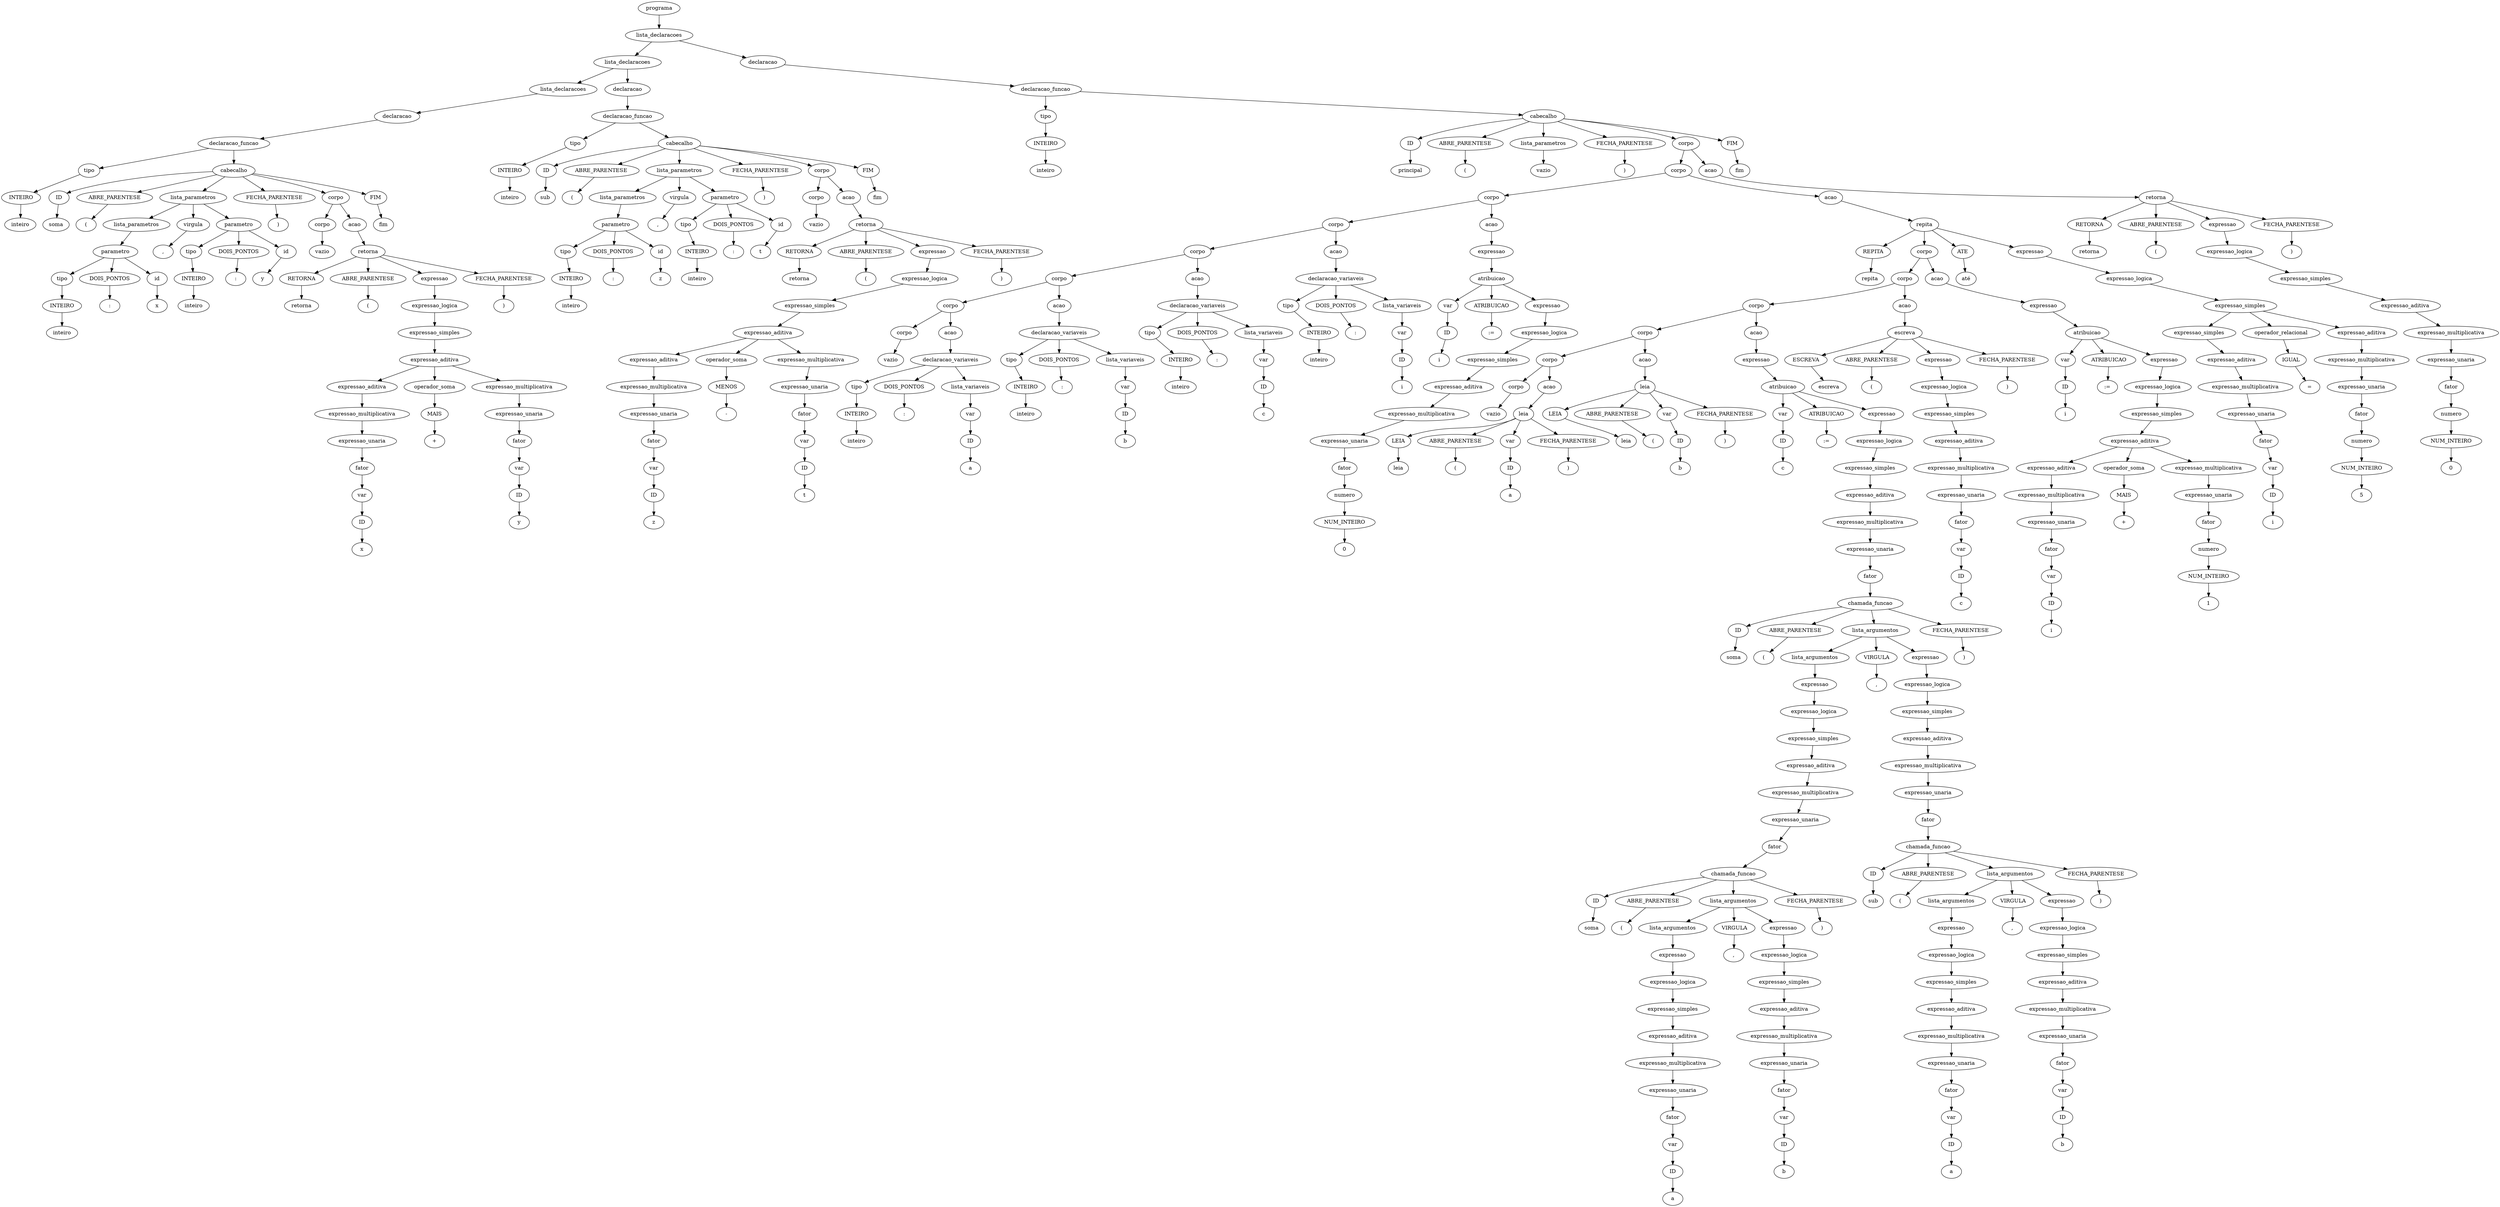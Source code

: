 digraph tree {
    "0x0" [label="programa"];
    "0x1" [label="lista_declaracoes"];
    "0x2" [label="lista_declaracoes"];
    "0x3" [label="lista_declaracoes"];
    "0x4" [label="declaracao"];
    "0x5" [label="declaracao_funcao"];
    "0x6" [label="tipo"];
    "0x7" [label="INTEIRO"];
    "0x8" [label="inteiro"];
    "0x9" [label="cabecalho"];
    "0xa" [label="ID"];
    "0xb" [label="soma"];
    "0xc" [label="ABRE_PARENTESE"];
    "0xd" [label="("];
    "0xe" [label="lista_parametros"];
    "0xf" [label="lista_parametros"];
    "0x10" [label="parametro"];
    "0x11" [label="tipo"];
    "0x12" [label="INTEIRO"];
    "0x13" [label="inteiro"];
    "0x14" [label="DOIS_PONTOS"];
    "0x15" [label=":"];
    "0x16" [label="id"];
    "0x17" [label="x"];
    "0x18" [label="virgula"];
    "0x19" [label=","];
    "0x1a" [label="parametro"];
    "0x1b" [label="tipo"];
    "0x1c" [label="INTEIRO"];
    "0x1d" [label="inteiro"];
    "0x1e" [label="DOIS_PONTOS"];
    "0x1f" [label=":"];
    "0x20" [label="id"];
    "0x21" [label="y"];
    "0x22" [label="FECHA_PARENTESE"];
    "0x23" [label=")"];
    "0x24" [label="corpo"];
    "0x25" [label="corpo"];
    "0x26" [label="vazio"];
    "0x27" [label="acao"];
    "0x28" [label="retorna"];
    "0x29" [label="RETORNA"];
    "0x2a" [label="retorna"];
    "0x2b" [label="ABRE_PARENTESE"];
    "0x2c" [label="("];
    "0x2d" [label="expressao"];
    "0x2e" [label="expressao_logica"];
    "0x2f" [label="expressao_simples"];
    "0x30" [label="expressao_aditiva"];
    "0x31" [label="expressao_aditiva"];
    "0x32" [label="expressao_multiplicativa"];
    "0x33" [label="expressao_unaria"];
    "0x34" [label="fator"];
    "0x35" [label="var"];
    "0x36" [label="ID"];
    "0x37" [label="x"];
    "0x38" [label="operador_soma"];
    "0x39" [label="MAIS"];
    "0x3a" [label="+"];
    "0x3b" [label="expressao_multiplicativa"];
    "0x3c" [label="expressao_unaria"];
    "0x3d" [label="fator"];
    "0x3e" [label="var"];
    "0x3f" [label="ID"];
    "0x40" [label="y"];
    "0x41" [label="FECHA_PARENTESE"];
    "0x42" [label=")"];
    "0x43" [label="FIM"];
    "0x44" [label="fim"];
    "0x45" [label="declaracao"];
    "0x46" [label="declaracao_funcao"];
    "0x47" [label="tipo"];
    "0x48" [label="INTEIRO"];
    "0x49" [label="inteiro"];
    "0x4a" [label="cabecalho"];
    "0x4b" [label="ID"];
    "0x4c" [label="sub"];
    "0x4d" [label="ABRE_PARENTESE"];
    "0x4e" [label="("];
    "0x4f" [label="lista_parametros"];
    "0x50" [label="lista_parametros"];
    "0x51" [label="parametro"];
    "0x52" [label="tipo"];
    "0x53" [label="INTEIRO"];
    "0x54" [label="inteiro"];
    "0x55" [label="DOIS_PONTOS"];
    "0x56" [label=":"];
    "0x57" [label="id"];
    "0x58" [label="z"];
    "0x59" [label="virgula"];
    "0x5a" [label=","];
    "0x5b" [label="parametro"];
    "0x5c" [label="tipo"];
    "0x5d" [label="INTEIRO"];
    "0x5e" [label="inteiro"];
    "0x5f" [label="DOIS_PONTOS"];
    "0x60" [label=":"];
    "0x61" [label="id"];
    "0x62" [label="t"];
    "0x63" [label="FECHA_PARENTESE"];
    "0x64" [label=")"];
    "0x65" [label="corpo"];
    "0x66" [label="corpo"];
    "0x67" [label="vazio"];
    "0x68" [label="acao"];
    "0x69" [label="retorna"];
    "0x6a" [label="RETORNA"];
    "0x6b" [label="retorna"];
    "0x6c" [label="ABRE_PARENTESE"];
    "0x6d" [label="("];
    "0x6e" [label="expressao"];
    "0x6f" [label="expressao_logica"];
    "0x70" [label="expressao_simples"];
    "0x71" [label="expressao_aditiva"];
    "0x72" [label="expressao_aditiva"];
    "0x73" [label="expressao_multiplicativa"];
    "0x74" [label="expressao_unaria"];
    "0x75" [label="fator"];
    "0x76" [label="var"];
    "0x77" [label="ID"];
    "0x78" [label="z"];
    "0x79" [label="operador_soma"];
    "0x7a" [label="MENOS"];
    "0x7b" [label="-"];
    "0x7c" [label="expressao_multiplicativa"];
    "0x7d" [label="expressao_unaria"];
    "0x7e" [label="fator"];
    "0x7f" [label="var"];
    "0x80" [label="ID"];
    "0x81" [label="t"];
    "0x82" [label="FECHA_PARENTESE"];
    "0x83" [label=")"];
    "0x84" [label="FIM"];
    "0x85" [label="fim"];
    "0x86" [label="declaracao"];
    "0x87" [label="declaracao_funcao"];
    "0x88" [label="tipo"];
    "0x89" [label="INTEIRO"];
    "0x8a" [label="inteiro"];
    "0x8b" [label="cabecalho"];
    "0x8c" [label="ID"];
    "0x8d" [label="principal"];
    "0x8e" [label="ABRE_PARENTESE"];
    "0x8f" [label="("];
    "0x90" [label="lista_parametros"];
    "0x91" [label="vazio"];
    "0x92" [label="FECHA_PARENTESE"];
    "0x93" [label=")"];
    "0x94" [label="corpo"];
    "0x95" [label="corpo"];
    "0x96" [label="corpo"];
    "0x97" [label="corpo"];
    "0x98" [label="corpo"];
    "0x99" [label="corpo"];
    "0x9a" [label="corpo"];
    "0x9b" [label="corpo"];
    "0x9c" [label="vazio"];
    "0x9d" [label="acao"];
    "0x9e" [label="declaracao_variaveis"];
    "0x9f" [label="tipo"];
    "0xa0" [label="INTEIRO"];
    "0xa1" [label="inteiro"];
    "0xa2" [label="DOIS_PONTOS"];
    "0xa3" [label=":"];
    "0xa4" [label="lista_variaveis"];
    "0xa5" [label="var"];
    "0xa6" [label="ID"];
    "0xa7" [label="a"];
    "0xa8" [label="acao"];
    "0xa9" [label="declaracao_variaveis"];
    "0xaa" [label="tipo"];
    "0xab" [label="INTEIRO"];
    "0xac" [label="inteiro"];
    "0xad" [label="DOIS_PONTOS"];
    "0xae" [label=":"];
    "0xaf" [label="lista_variaveis"];
    "0xb0" [label="var"];
    "0xb1" [label="ID"];
    "0xb2" [label="b"];
    "0xb3" [label="acao"];
    "0xb4" [label="declaracao_variaveis"];
    "0xb5" [label="tipo"];
    "0xb6" [label="INTEIRO"];
    "0xb7" [label="inteiro"];
    "0xb8" [label="DOIS_PONTOS"];
    "0xb9" [label=":"];
    "0xba" [label="lista_variaveis"];
    "0xbb" [label="var"];
    "0xbc" [label="ID"];
    "0xbd" [label="c"];
    "0xbe" [label="acao"];
    "0xbf" [label="declaracao_variaveis"];
    "0xc0" [label="tipo"];
    "0xc1" [label="INTEIRO"];
    "0xc2" [label="inteiro"];
    "0xc3" [label="DOIS_PONTOS"];
    "0xc4" [label=":"];
    "0xc5" [label="lista_variaveis"];
    "0xc6" [label="var"];
    "0xc7" [label="ID"];
    "0xc8" [label="i"];
    "0xc9" [label="acao"];
    "0xca" [label="expressao"];
    "0xcb" [label="atribuicao"];
    "0xcc" [label="var"];
    "0xcd" [label="ID"];
    "0xce" [label="i"];
    "0xcf" [label="ATRIBUICAO"];
    "0xd0" [label=":="];
    "0xd1" [label="expressao"];
    "0xd2" [label="expressao_logica"];
    "0xd3" [label="expressao_simples"];
    "0xd4" [label="expressao_aditiva"];
    "0xd5" [label="expressao_multiplicativa"];
    "0xd6" [label="expressao_unaria"];
    "0xd7" [label="fator"];
    "0xd8" [label="numero"];
    "0xd9" [label="NUM_INTEIRO"];
    "0xda" [label="0"];
    "0xdb" [label="acao"];
    "0xdc" [label="repita"];
    "0xdd" [label="REPITA"];
    "0xde" [label="repita"];
    "0xdf" [label="corpo"];
    "0xe0" [label="corpo"];
    "0xe1" [label="corpo"];
    "0xe2" [label="corpo"];
    "0xe3" [label="corpo"];
    "0xe4" [label="corpo"];
    "0xe5" [label="vazio"];
    "0xe6" [label="acao"];
    "0xe7" [label="leia"];
    "0xe8" [label="LEIA"];
    "0xe9" [label="leia"];
    "0xea" [label="ABRE_PARENTESE"];
    "0xeb" [label="("];
    "0xec" [label="var"];
    "0xed" [label="ID"];
    "0xee" [label="a"];
    "0xef" [label="FECHA_PARENTESE"];
    "0xf0" [label=")"];
    "0xf1" [label="acao"];
    "0xf2" [label="leia"];
    "0xf3" [label="LEIA"];
    "0xf4" [label="leia"];
    "0xf5" [label="ABRE_PARENTESE"];
    "0xf6" [label="("];
    "0xf7" [label="var"];
    "0xf8" [label="ID"];
    "0xf9" [label="b"];
    "0xfa" [label="FECHA_PARENTESE"];
    "0xfb" [label=")"];
    "0xfc" [label="acao"];
    "0xfd" [label="expressao"];
    "0xfe" [label="atribuicao"];
    "0xff" [label="var"];
    "0x100" [label="ID"];
    "0x101" [label="c"];
    "0x102" [label="ATRIBUICAO"];
    "0x103" [label=":="];
    "0x104" [label="expressao"];
    "0x105" [label="expressao_logica"];
    "0x106" [label="expressao_simples"];
    "0x107" [label="expressao_aditiva"];
    "0x108" [label="expressao_multiplicativa"];
    "0x109" [label="expressao_unaria"];
    "0x10a" [label="fator"];
    "0x10b" [label="chamada_funcao"];
    "0x10c" [label="ID"];
    "0x10d" [label="soma"];
    "0x10e" [label="ABRE_PARENTESE"];
    "0x10f" [label="("];
    "0x110" [label="lista_argumentos"];
    "0x111" [label="lista_argumentos"];
    "0x112" [label="expressao"];
    "0x113" [label="expressao_logica"];
    "0x114" [label="expressao_simples"];
    "0x115" [label="expressao_aditiva"];
    "0x116" [label="expressao_multiplicativa"];
    "0x117" [label="expressao_unaria"];
    "0x118" [label="fator"];
    "0x119" [label="chamada_funcao"];
    "0x11a" [label="ID"];
    "0x11b" [label="soma"];
    "0x11c" [label="ABRE_PARENTESE"];
    "0x11d" [label="("];
    "0x11e" [label="lista_argumentos"];
    "0x11f" [label="lista_argumentos"];
    "0x120" [label="expressao"];
    "0x121" [label="expressao_logica"];
    "0x122" [label="expressao_simples"];
    "0x123" [label="expressao_aditiva"];
    "0x124" [label="expressao_multiplicativa"];
    "0x125" [label="expressao_unaria"];
    "0x126" [label="fator"];
    "0x127" [label="var"];
    "0x128" [label="ID"];
    "0x129" [label="a"];
    "0x12a" [label="VIRGULA"];
    "0x12b" [label=","];
    "0x12c" [label="expressao"];
    "0x12d" [label="expressao_logica"];
    "0x12e" [label="expressao_simples"];
    "0x12f" [label="expressao_aditiva"];
    "0x130" [label="expressao_multiplicativa"];
    "0x131" [label="expressao_unaria"];
    "0x132" [label="fator"];
    "0x133" [label="var"];
    "0x134" [label="ID"];
    "0x135" [label="b"];
    "0x136" [label="FECHA_PARENTESE"];
    "0x137" [label=")"];
    "0x138" [label="VIRGULA"];
    "0x139" [label=","];
    "0x13a" [label="expressao"];
    "0x13b" [label="expressao_logica"];
    "0x13c" [label="expressao_simples"];
    "0x13d" [label="expressao_aditiva"];
    "0x13e" [label="expressao_multiplicativa"];
    "0x13f" [label="expressao_unaria"];
    "0x140" [label="fator"];
    "0x141" [label="chamada_funcao"];
    "0x142" [label="ID"];
    "0x143" [label="sub"];
    "0x144" [label="ABRE_PARENTESE"];
    "0x145" [label="("];
    "0x146" [label="lista_argumentos"];
    "0x147" [label="lista_argumentos"];
    "0x148" [label="expressao"];
    "0x149" [label="expressao_logica"];
    "0x14a" [label="expressao_simples"];
    "0x14b" [label="expressao_aditiva"];
    "0x14c" [label="expressao_multiplicativa"];
    "0x14d" [label="expressao_unaria"];
    "0x14e" [label="fator"];
    "0x14f" [label="var"];
    "0x150" [label="ID"];
    "0x151" [label="a"];
    "0x152" [label="VIRGULA"];
    "0x153" [label=","];
    "0x154" [label="expressao"];
    "0x155" [label="expressao_logica"];
    "0x156" [label="expressao_simples"];
    "0x157" [label="expressao_aditiva"];
    "0x158" [label="expressao_multiplicativa"];
    "0x159" [label="expressao_unaria"];
    "0x15a" [label="fator"];
    "0x15b" [label="var"];
    "0x15c" [label="ID"];
    "0x15d" [label="b"];
    "0x15e" [label="FECHA_PARENTESE"];
    "0x15f" [label=")"];
    "0x160" [label="FECHA_PARENTESE"];
    "0x161" [label=")"];
    "0x162" [label="acao"];
    "0x163" [label="escreva"];
    "0x164" [label="ESCREVA"];
    "0x165" [label="escreva"];
    "0x166" [label="ABRE_PARENTESE"];
    "0x167" [label="("];
    "0x168" [label="expressao"];
    "0x169" [label="expressao_logica"];
    "0x16a" [label="expressao_simples"];
    "0x16b" [label="expressao_aditiva"];
    "0x16c" [label="expressao_multiplicativa"];
    "0x16d" [label="expressao_unaria"];
    "0x16e" [label="fator"];
    "0x16f" [label="var"];
    "0x170" [label="ID"];
    "0x171" [label="c"];
    "0x172" [label="FECHA_PARENTESE"];
    "0x173" [label=")"];
    "0x174" [label="acao"];
    "0x175" [label="expressao"];
    "0x176" [label="atribuicao"];
    "0x177" [label="var"];
    "0x178" [label="ID"];
    "0x179" [label="i"];
    "0x17a" [label="ATRIBUICAO"];
    "0x17b" [label=":="];
    "0x17c" [label="expressao"];
    "0x17d" [label="expressao_logica"];
    "0x17e" [label="expressao_simples"];
    "0x17f" [label="expressao_aditiva"];
    "0x180" [label="expressao_aditiva"];
    "0x181" [label="expressao_multiplicativa"];
    "0x182" [label="expressao_unaria"];
    "0x183" [label="fator"];
    "0x184" [label="var"];
    "0x185" [label="ID"];
    "0x186" [label="i"];
    "0x187" [label="operador_soma"];
    "0x188" [label="MAIS"];
    "0x189" [label="+"];
    "0x18a" [label="expressao_multiplicativa"];
    "0x18b" [label="expressao_unaria"];
    "0x18c" [label="fator"];
    "0x18d" [label="numero"];
    "0x18e" [label="NUM_INTEIRO"];
    "0x18f" [label="1"];
    "0x190" [label="ATE"];
    "0x191" [label="até"];
    "0x192" [label="expressao"];
    "0x193" [label="expressao_logica"];
    "0x194" [label="expressao_simples"];
    "0x195" [label="expressao_simples"];
    "0x196" [label="expressao_aditiva"];
    "0x197" [label="expressao_multiplicativa"];
    "0x198" [label="expressao_unaria"];
    "0x199" [label="fator"];
    "0x19a" [label="var"];
    "0x19b" [label="ID"];
    "0x19c" [label="i"];
    "0x19d" [label="operador_relacional"];
    "0x19e" [label="IGUAL"];
    "0x19f" [label="="];
    "0x1a0" [label="expressao_aditiva"];
    "0x1a1" [label="expressao_multiplicativa"];
    "0x1a2" [label="expressao_unaria"];
    "0x1a3" [label="fator"];
    "0x1a4" [label="numero"];
    "0x1a5" [label="NUM_INTEIRO"];
    "0x1a6" [label="5"];
    "0x1a7" [label="acao"];
    "0x1a8" [label="retorna"];
    "0x1a9" [label="RETORNA"];
    "0x1aa" [label="retorna"];
    "0x1ab" [label="ABRE_PARENTESE"];
    "0x1ac" [label="("];
    "0x1ad" [label="expressao"];
    "0x1ae" [label="expressao_logica"];
    "0x1af" [label="expressao_simples"];
    "0x1b0" [label="expressao_aditiva"];
    "0x1b1" [label="expressao_multiplicativa"];
    "0x1b2" [label="expressao_unaria"];
    "0x1b3" [label="fator"];
    "0x1b4" [label="numero"];
    "0x1b5" [label="NUM_INTEIRO"];
    "0x1b6" [label="0"];
    "0x1b7" [label="FECHA_PARENTESE"];
    "0x1b8" [label=")"];
    "0x1b9" [label="FIM"];
    "0x1ba" [label="fim"];
    "0x0" -> "0x1";
    "0x1" -> "0x2";
    "0x1" -> "0x86";
    "0x2" -> "0x3";
    "0x2" -> "0x45";
    "0x3" -> "0x4";
    "0x4" -> "0x5";
    "0x5" -> "0x6";
    "0x5" -> "0x9";
    "0x6" -> "0x7";
    "0x7" -> "0x8";
    "0x9" -> "0xa";
    "0x9" -> "0xc";
    "0x9" -> "0xe";
    "0x9" -> "0x22";
    "0x9" -> "0x24";
    "0x9" -> "0x43";
    "0xa" -> "0xb";
    "0xc" -> "0xd";
    "0xe" -> "0xf";
    "0xe" -> "0x18";
    "0xe" -> "0x1a";
    "0xf" -> "0x10";
    "0x10" -> "0x11";
    "0x10" -> "0x14";
    "0x10" -> "0x16";
    "0x11" -> "0x12";
    "0x12" -> "0x13";
    "0x14" -> "0x15";
    "0x16" -> "0x17";
    "0x18" -> "0x19";
    "0x1a" -> "0x1b";
    "0x1a" -> "0x1e";
    "0x1a" -> "0x20";
    "0x1b" -> "0x1c";
    "0x1c" -> "0x1d";
    "0x1e" -> "0x1f";
    "0x20" -> "0x21";
    "0x22" -> "0x23";
    "0x24" -> "0x25";
    "0x24" -> "0x27";
    "0x25" -> "0x26";
    "0x27" -> "0x28";
    "0x28" -> "0x29";
    "0x28" -> "0x2b";
    "0x28" -> "0x2d";
    "0x28" -> "0x41";
    "0x29" -> "0x2a";
    "0x2b" -> "0x2c";
    "0x2d" -> "0x2e";
    "0x2e" -> "0x2f";
    "0x2f" -> "0x30";
    "0x30" -> "0x31";
    "0x30" -> "0x38";
    "0x30" -> "0x3b";
    "0x31" -> "0x32";
    "0x32" -> "0x33";
    "0x33" -> "0x34";
    "0x34" -> "0x35";
    "0x35" -> "0x36";
    "0x36" -> "0x37";
    "0x38" -> "0x39";
    "0x39" -> "0x3a";
    "0x3b" -> "0x3c";
    "0x3c" -> "0x3d";
    "0x3d" -> "0x3e";
    "0x3e" -> "0x3f";
    "0x3f" -> "0x40";
    "0x41" -> "0x42";
    "0x43" -> "0x44";
    "0x45" -> "0x46";
    "0x46" -> "0x47";
    "0x46" -> "0x4a";
    "0x47" -> "0x48";
    "0x48" -> "0x49";
    "0x4a" -> "0x4b";
    "0x4a" -> "0x4d";
    "0x4a" -> "0x4f";
    "0x4a" -> "0x63";
    "0x4a" -> "0x65";
    "0x4a" -> "0x84";
    "0x4b" -> "0x4c";
    "0x4d" -> "0x4e";
    "0x4f" -> "0x50";
    "0x4f" -> "0x59";
    "0x4f" -> "0x5b";
    "0x50" -> "0x51";
    "0x51" -> "0x52";
    "0x51" -> "0x55";
    "0x51" -> "0x57";
    "0x52" -> "0x53";
    "0x53" -> "0x54";
    "0x55" -> "0x56";
    "0x57" -> "0x58";
    "0x59" -> "0x5a";
    "0x5b" -> "0x5c";
    "0x5b" -> "0x5f";
    "0x5b" -> "0x61";
    "0x5c" -> "0x5d";
    "0x5d" -> "0x5e";
    "0x5f" -> "0x60";
    "0x61" -> "0x62";
    "0x63" -> "0x64";
    "0x65" -> "0x66";
    "0x65" -> "0x68";
    "0x66" -> "0x67";
    "0x68" -> "0x69";
    "0x69" -> "0x6a";
    "0x69" -> "0x6c";
    "0x69" -> "0x6e";
    "0x69" -> "0x82";
    "0x6a" -> "0x6b";
    "0x6c" -> "0x6d";
    "0x6e" -> "0x6f";
    "0x6f" -> "0x70";
    "0x70" -> "0x71";
    "0x71" -> "0x72";
    "0x71" -> "0x79";
    "0x71" -> "0x7c";
    "0x72" -> "0x73";
    "0x73" -> "0x74";
    "0x74" -> "0x75";
    "0x75" -> "0x76";
    "0x76" -> "0x77";
    "0x77" -> "0x78";
    "0x79" -> "0x7a";
    "0x7a" -> "0x7b";
    "0x7c" -> "0x7d";
    "0x7d" -> "0x7e";
    "0x7e" -> "0x7f";
    "0x7f" -> "0x80";
    "0x80" -> "0x81";
    "0x82" -> "0x83";
    "0x84" -> "0x85";
    "0x86" -> "0x87";
    "0x87" -> "0x88";
    "0x87" -> "0x8b";
    "0x88" -> "0x89";
    "0x89" -> "0x8a";
    "0x8b" -> "0x8c";
    "0x8b" -> "0x8e";
    "0x8b" -> "0x90";
    "0x8b" -> "0x92";
    "0x8b" -> "0x94";
    "0x8b" -> "0x1b9";
    "0x8c" -> "0x8d";
    "0x8e" -> "0x8f";
    "0x90" -> "0x91";
    "0x92" -> "0x93";
    "0x94" -> "0x95";
    "0x94" -> "0x1a7";
    "0x95" -> "0x96";
    "0x95" -> "0xdb";
    "0x96" -> "0x97";
    "0x96" -> "0xc9";
    "0x97" -> "0x98";
    "0x97" -> "0xbe";
    "0x98" -> "0x99";
    "0x98" -> "0xb3";
    "0x99" -> "0x9a";
    "0x99" -> "0xa8";
    "0x9a" -> "0x9b";
    "0x9a" -> "0x9d";
    "0x9b" -> "0x9c";
    "0x9d" -> "0x9e";
    "0x9e" -> "0x9f";
    "0x9e" -> "0xa2";
    "0x9e" -> "0xa4";
    "0x9f" -> "0xa0";
    "0xa0" -> "0xa1";
    "0xa2" -> "0xa3";
    "0xa4" -> "0xa5";
    "0xa5" -> "0xa6";
    "0xa6" -> "0xa7";
    "0xa8" -> "0xa9";
    "0xa9" -> "0xaa";
    "0xa9" -> "0xad";
    "0xa9" -> "0xaf";
    "0xaa" -> "0xab";
    "0xab" -> "0xac";
    "0xad" -> "0xae";
    "0xaf" -> "0xb0";
    "0xb0" -> "0xb1";
    "0xb1" -> "0xb2";
    "0xb3" -> "0xb4";
    "0xb4" -> "0xb5";
    "0xb4" -> "0xb8";
    "0xb4" -> "0xba";
    "0xb5" -> "0xb6";
    "0xb6" -> "0xb7";
    "0xb8" -> "0xb9";
    "0xba" -> "0xbb";
    "0xbb" -> "0xbc";
    "0xbc" -> "0xbd";
    "0xbe" -> "0xbf";
    "0xbf" -> "0xc0";
    "0xbf" -> "0xc3";
    "0xbf" -> "0xc5";
    "0xc0" -> "0xc1";
    "0xc1" -> "0xc2";
    "0xc3" -> "0xc4";
    "0xc5" -> "0xc6";
    "0xc6" -> "0xc7";
    "0xc7" -> "0xc8";
    "0xc9" -> "0xca";
    "0xca" -> "0xcb";
    "0xcb" -> "0xcc";
    "0xcb" -> "0xcf";
    "0xcb" -> "0xd1";
    "0xcc" -> "0xcd";
    "0xcd" -> "0xce";
    "0xcf" -> "0xd0";
    "0xd1" -> "0xd2";
    "0xd2" -> "0xd3";
    "0xd3" -> "0xd4";
    "0xd4" -> "0xd5";
    "0xd5" -> "0xd6";
    "0xd6" -> "0xd7";
    "0xd7" -> "0xd8";
    "0xd8" -> "0xd9";
    "0xd9" -> "0xda";
    "0xdb" -> "0xdc";
    "0xdc" -> "0xdd";
    "0xdc" -> "0xdf";
    "0xdc" -> "0x190";
    "0xdc" -> "0x192";
    "0xdd" -> "0xde";
    "0xdf" -> "0xe0";
    "0xdf" -> "0x174";
    "0xe0" -> "0xe1";
    "0xe0" -> "0x162";
    "0xe1" -> "0xe2";
    "0xe1" -> "0xfc";
    "0xe2" -> "0xe3";
    "0xe2" -> "0xf1";
    "0xe3" -> "0xe4";
    "0xe3" -> "0xe6";
    "0xe4" -> "0xe5";
    "0xe6" -> "0xe7";
    "0xe7" -> "0xe8";
    "0xe7" -> "0xea";
    "0xe7" -> "0xec";
    "0xe7" -> "0xef";
    "0xe8" -> "0xe9";
    "0xea" -> "0xeb";
    "0xec" -> "0xed";
    "0xed" -> "0xee";
    "0xef" -> "0xf0";
    "0xf1" -> "0xf2";
    "0xf2" -> "0xf3";
    "0xf2" -> "0xf5";
    "0xf2" -> "0xf7";
    "0xf2" -> "0xfa";
    "0xf3" -> "0xf4";
    "0xf5" -> "0xf6";
    "0xf7" -> "0xf8";
    "0xf8" -> "0xf9";
    "0xfa" -> "0xfb";
    "0xfc" -> "0xfd";
    "0xfd" -> "0xfe";
    "0xfe" -> "0xff";
    "0xfe" -> "0x102";
    "0xfe" -> "0x104";
    "0xff" -> "0x100";
    "0x100" -> "0x101";
    "0x102" -> "0x103";
    "0x104" -> "0x105";
    "0x105" -> "0x106";
    "0x106" -> "0x107";
    "0x107" -> "0x108";
    "0x108" -> "0x109";
    "0x109" -> "0x10a";
    "0x10a" -> "0x10b";
    "0x10b" -> "0x10c";
    "0x10b" -> "0x10e";
    "0x10b" -> "0x110";
    "0x10b" -> "0x160";
    "0x10c" -> "0x10d";
    "0x10e" -> "0x10f";
    "0x110" -> "0x111";
    "0x110" -> "0x138";
    "0x110" -> "0x13a";
    "0x111" -> "0x112";
    "0x112" -> "0x113";
    "0x113" -> "0x114";
    "0x114" -> "0x115";
    "0x115" -> "0x116";
    "0x116" -> "0x117";
    "0x117" -> "0x118";
    "0x118" -> "0x119";
    "0x119" -> "0x11a";
    "0x119" -> "0x11c";
    "0x119" -> "0x11e";
    "0x119" -> "0x136";
    "0x11a" -> "0x11b";
    "0x11c" -> "0x11d";
    "0x11e" -> "0x11f";
    "0x11e" -> "0x12a";
    "0x11e" -> "0x12c";
    "0x11f" -> "0x120";
    "0x120" -> "0x121";
    "0x121" -> "0x122";
    "0x122" -> "0x123";
    "0x123" -> "0x124";
    "0x124" -> "0x125";
    "0x125" -> "0x126";
    "0x126" -> "0x127";
    "0x127" -> "0x128";
    "0x128" -> "0x129";
    "0x12a" -> "0x12b";
    "0x12c" -> "0x12d";
    "0x12d" -> "0x12e";
    "0x12e" -> "0x12f";
    "0x12f" -> "0x130";
    "0x130" -> "0x131";
    "0x131" -> "0x132";
    "0x132" -> "0x133";
    "0x133" -> "0x134";
    "0x134" -> "0x135";
    "0x136" -> "0x137";
    "0x138" -> "0x139";
    "0x13a" -> "0x13b";
    "0x13b" -> "0x13c";
    "0x13c" -> "0x13d";
    "0x13d" -> "0x13e";
    "0x13e" -> "0x13f";
    "0x13f" -> "0x140";
    "0x140" -> "0x141";
    "0x141" -> "0x142";
    "0x141" -> "0x144";
    "0x141" -> "0x146";
    "0x141" -> "0x15e";
    "0x142" -> "0x143";
    "0x144" -> "0x145";
    "0x146" -> "0x147";
    "0x146" -> "0x152";
    "0x146" -> "0x154";
    "0x147" -> "0x148";
    "0x148" -> "0x149";
    "0x149" -> "0x14a";
    "0x14a" -> "0x14b";
    "0x14b" -> "0x14c";
    "0x14c" -> "0x14d";
    "0x14d" -> "0x14e";
    "0x14e" -> "0x14f";
    "0x14f" -> "0x150";
    "0x150" -> "0x151";
    "0x152" -> "0x153";
    "0x154" -> "0x155";
    "0x155" -> "0x156";
    "0x156" -> "0x157";
    "0x157" -> "0x158";
    "0x158" -> "0x159";
    "0x159" -> "0x15a";
    "0x15a" -> "0x15b";
    "0x15b" -> "0x15c";
    "0x15c" -> "0x15d";
    "0x15e" -> "0x15f";
    "0x160" -> "0x161";
    "0x162" -> "0x163";
    "0x163" -> "0x164";
    "0x163" -> "0x166";
    "0x163" -> "0x168";
    "0x163" -> "0x172";
    "0x164" -> "0x165";
    "0x166" -> "0x167";
    "0x168" -> "0x169";
    "0x169" -> "0x16a";
    "0x16a" -> "0x16b";
    "0x16b" -> "0x16c";
    "0x16c" -> "0x16d";
    "0x16d" -> "0x16e";
    "0x16e" -> "0x16f";
    "0x16f" -> "0x170";
    "0x170" -> "0x171";
    "0x172" -> "0x173";
    "0x174" -> "0x175";
    "0x175" -> "0x176";
    "0x176" -> "0x177";
    "0x176" -> "0x17a";
    "0x176" -> "0x17c";
    "0x177" -> "0x178";
    "0x178" -> "0x179";
    "0x17a" -> "0x17b";
    "0x17c" -> "0x17d";
    "0x17d" -> "0x17e";
    "0x17e" -> "0x17f";
    "0x17f" -> "0x180";
    "0x17f" -> "0x187";
    "0x17f" -> "0x18a";
    "0x180" -> "0x181";
    "0x181" -> "0x182";
    "0x182" -> "0x183";
    "0x183" -> "0x184";
    "0x184" -> "0x185";
    "0x185" -> "0x186";
    "0x187" -> "0x188";
    "0x188" -> "0x189";
    "0x18a" -> "0x18b";
    "0x18b" -> "0x18c";
    "0x18c" -> "0x18d";
    "0x18d" -> "0x18e";
    "0x18e" -> "0x18f";
    "0x190" -> "0x191";
    "0x192" -> "0x193";
    "0x193" -> "0x194";
    "0x194" -> "0x195";
    "0x194" -> "0x19d";
    "0x194" -> "0x1a0";
    "0x195" -> "0x196";
    "0x196" -> "0x197";
    "0x197" -> "0x198";
    "0x198" -> "0x199";
    "0x199" -> "0x19a";
    "0x19a" -> "0x19b";
    "0x19b" -> "0x19c";
    "0x19d" -> "0x19e";
    "0x19e" -> "0x19f";
    "0x1a0" -> "0x1a1";
    "0x1a1" -> "0x1a2";
    "0x1a2" -> "0x1a3";
    "0x1a3" -> "0x1a4";
    "0x1a4" -> "0x1a5";
    "0x1a5" -> "0x1a6";
    "0x1a7" -> "0x1a8";
    "0x1a8" -> "0x1a9";
    "0x1a8" -> "0x1ab";
    "0x1a8" -> "0x1ad";
    "0x1a8" -> "0x1b7";
    "0x1a9" -> "0x1aa";
    "0x1ab" -> "0x1ac";
    "0x1ad" -> "0x1ae";
    "0x1ae" -> "0x1af";
    "0x1af" -> "0x1b0";
    "0x1b0" -> "0x1b1";
    "0x1b1" -> "0x1b2";
    "0x1b2" -> "0x1b3";
    "0x1b3" -> "0x1b4";
    "0x1b4" -> "0x1b5";
    "0x1b5" -> "0x1b6";
    "0x1b7" -> "0x1b8";
    "0x1b9" -> "0x1ba";
}
